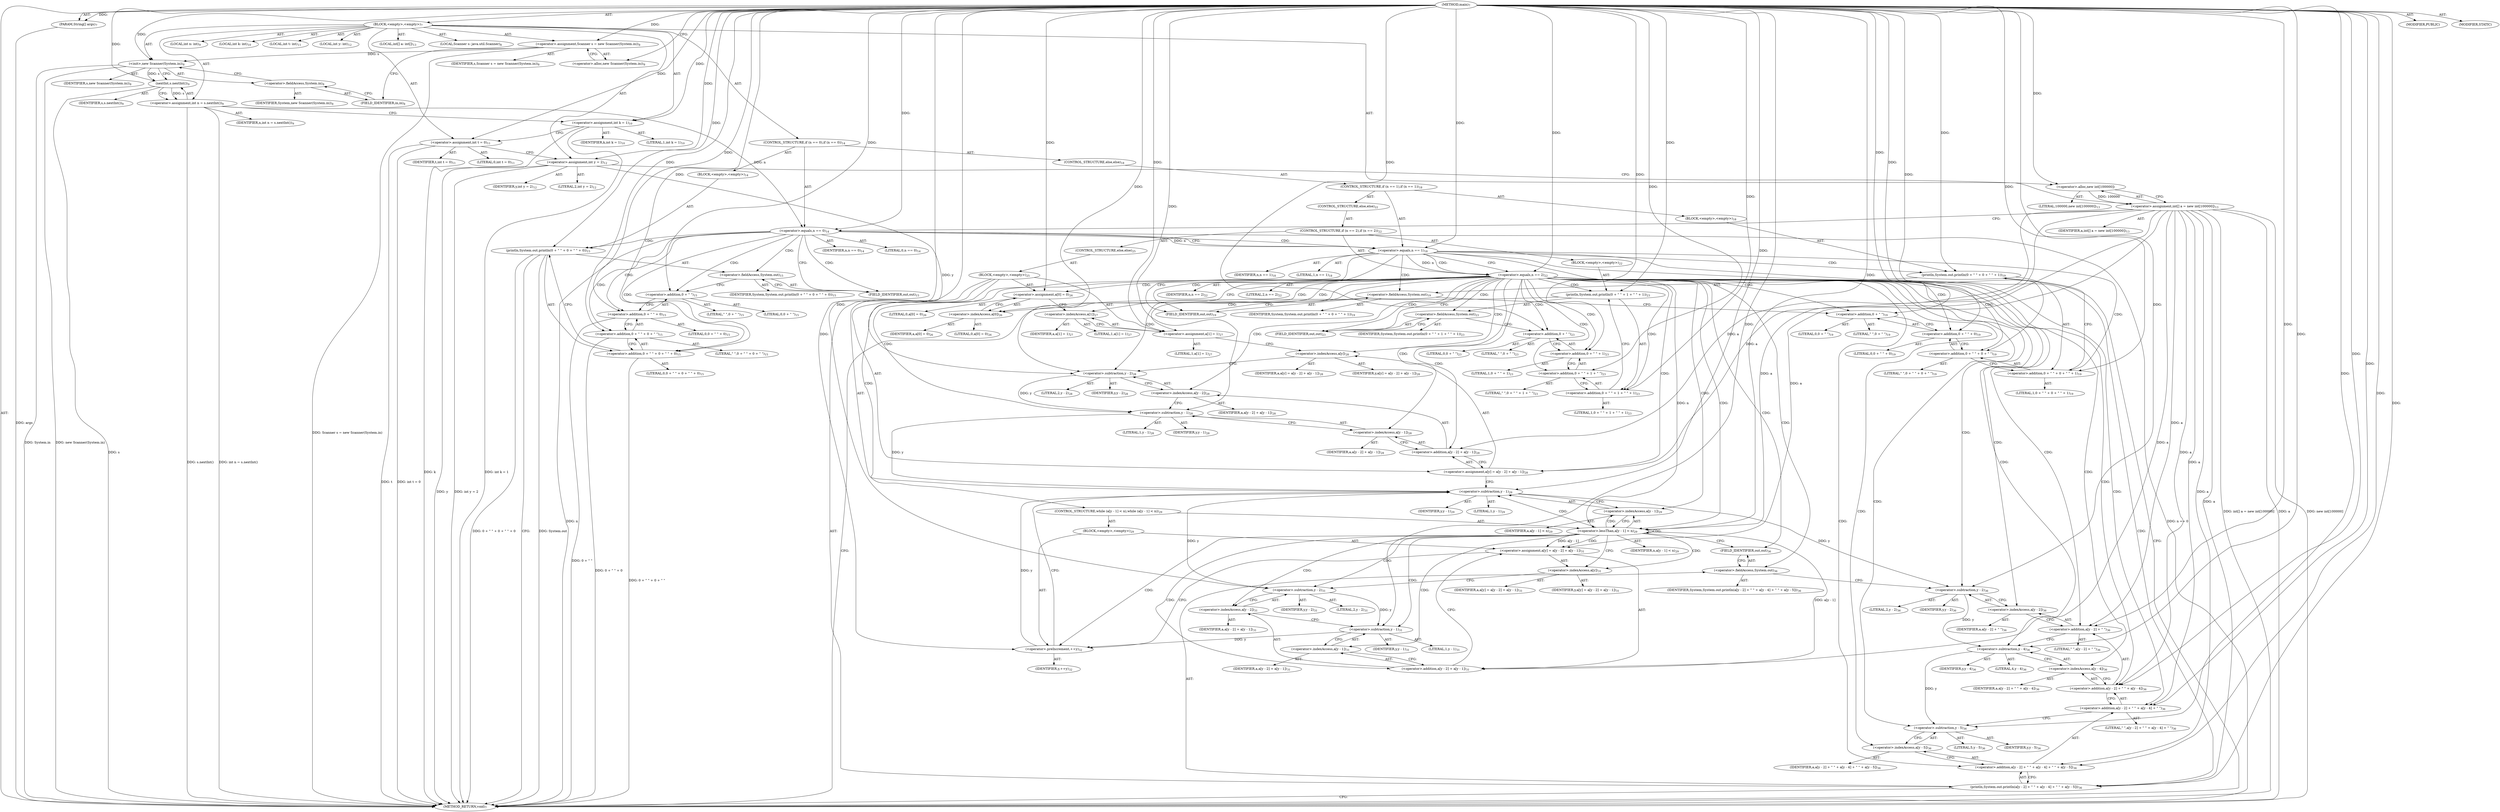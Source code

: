 digraph "main" {  
"19" [label = <(METHOD,main)<SUB>7</SUB>> ]
"20" [label = <(PARAM,String[] args)<SUB>7</SUB>> ]
"21" [label = <(BLOCK,&lt;empty&gt;,&lt;empty&gt;)<SUB>7</SUB>> ]
"4" [label = <(LOCAL,Scanner s: java.util.Scanner)<SUB>8</SUB>> ]
"22" [label = <(&lt;operator&gt;.assignment,Scanner s = new Scanner(System.in))<SUB>8</SUB>> ]
"23" [label = <(IDENTIFIER,s,Scanner s = new Scanner(System.in))<SUB>8</SUB>> ]
"24" [label = <(&lt;operator&gt;.alloc,new Scanner(System.in))<SUB>8</SUB>> ]
"25" [label = <(&lt;init&gt;,new Scanner(System.in))<SUB>8</SUB>> ]
"3" [label = <(IDENTIFIER,s,new Scanner(System.in))<SUB>8</SUB>> ]
"26" [label = <(&lt;operator&gt;.fieldAccess,System.in)<SUB>8</SUB>> ]
"27" [label = <(IDENTIFIER,System,new Scanner(System.in))<SUB>8</SUB>> ]
"28" [label = <(FIELD_IDENTIFIER,in,in)<SUB>8</SUB>> ]
"29" [label = <(LOCAL,int n: int)<SUB>9</SUB>> ]
"30" [label = <(&lt;operator&gt;.assignment,int n = s.nextInt())<SUB>9</SUB>> ]
"31" [label = <(IDENTIFIER,n,int n = s.nextInt())<SUB>9</SUB>> ]
"32" [label = <(nextInt,s.nextInt())<SUB>9</SUB>> ]
"33" [label = <(IDENTIFIER,s,s.nextInt())<SUB>9</SUB>> ]
"34" [label = <(LOCAL,int k: int)<SUB>10</SUB>> ]
"35" [label = <(&lt;operator&gt;.assignment,int k = 1)<SUB>10</SUB>> ]
"36" [label = <(IDENTIFIER,k,int k = 1)<SUB>10</SUB>> ]
"37" [label = <(LITERAL,1,int k = 1)<SUB>10</SUB>> ]
"38" [label = <(LOCAL,int t: int)<SUB>11</SUB>> ]
"39" [label = <(&lt;operator&gt;.assignment,int t = 0)<SUB>11</SUB>> ]
"40" [label = <(IDENTIFIER,t,int t = 0)<SUB>11</SUB>> ]
"41" [label = <(LITERAL,0,int t = 0)<SUB>11</SUB>> ]
"42" [label = <(LOCAL,int y: int)<SUB>12</SUB>> ]
"43" [label = <(&lt;operator&gt;.assignment,int y = 2)<SUB>12</SUB>> ]
"44" [label = <(IDENTIFIER,y,int y = 2)<SUB>12</SUB>> ]
"45" [label = <(LITERAL,2,int y = 2)<SUB>12</SUB>> ]
"46" [label = <(LOCAL,int[] a: int[])<SUB>13</SUB>> ]
"47" [label = <(&lt;operator&gt;.assignment,int[] a = new int[100000])<SUB>13</SUB>> ]
"48" [label = <(IDENTIFIER,a,int[] a = new int[100000])<SUB>13</SUB>> ]
"49" [label = <(&lt;operator&gt;.alloc,new int[100000])> ]
"50" [label = <(LITERAL,100000,new int[100000])<SUB>13</SUB>> ]
"51" [label = <(CONTROL_STRUCTURE,if (n == 0),if (n == 0))<SUB>14</SUB>> ]
"52" [label = <(&lt;operator&gt;.equals,n == 0)<SUB>14</SUB>> ]
"53" [label = <(IDENTIFIER,n,n == 0)<SUB>14</SUB>> ]
"54" [label = <(LITERAL,0,n == 0)<SUB>14</SUB>> ]
"55" [label = <(BLOCK,&lt;empty&gt;,&lt;empty&gt;)<SUB>14</SUB>> ]
"56" [label = <(println,System.out.println(0 + &quot; &quot; + 0 + &quot; &quot; + 0))<SUB>15</SUB>> ]
"57" [label = <(&lt;operator&gt;.fieldAccess,System.out)<SUB>15</SUB>> ]
"58" [label = <(IDENTIFIER,System,System.out.println(0 + &quot; &quot; + 0 + &quot; &quot; + 0))<SUB>15</SUB>> ]
"59" [label = <(FIELD_IDENTIFIER,out,out)<SUB>15</SUB>> ]
"60" [label = <(&lt;operator&gt;.addition,0 + &quot; &quot; + 0 + &quot; &quot; + 0)<SUB>15</SUB>> ]
"61" [label = <(&lt;operator&gt;.addition,0 + &quot; &quot; + 0 + &quot; &quot;)<SUB>15</SUB>> ]
"62" [label = <(&lt;operator&gt;.addition,0 + &quot; &quot; + 0)<SUB>15</SUB>> ]
"63" [label = <(&lt;operator&gt;.addition,0 + &quot; &quot;)<SUB>15</SUB>> ]
"64" [label = <(LITERAL,0,0 + &quot; &quot;)<SUB>15</SUB>> ]
"65" [label = <(LITERAL,&quot; &quot;,0 + &quot; &quot;)<SUB>15</SUB>> ]
"66" [label = <(LITERAL,0,0 + &quot; &quot; + 0)<SUB>15</SUB>> ]
"67" [label = <(LITERAL,&quot; &quot;,0 + &quot; &quot; + 0 + &quot; &quot;)<SUB>15</SUB>> ]
"68" [label = <(LITERAL,0,0 + &quot; &quot; + 0 + &quot; &quot; + 0)<SUB>15</SUB>> ]
"69" [label = <(CONTROL_STRUCTURE,else,else)<SUB>18</SUB>> ]
"70" [label = <(CONTROL_STRUCTURE,if (n == 1),if (n == 1))<SUB>18</SUB>> ]
"71" [label = <(&lt;operator&gt;.equals,n == 1)<SUB>18</SUB>> ]
"72" [label = <(IDENTIFIER,n,n == 1)<SUB>18</SUB>> ]
"73" [label = <(LITERAL,1,n == 1)<SUB>18</SUB>> ]
"74" [label = <(BLOCK,&lt;empty&gt;,&lt;empty&gt;)<SUB>18</SUB>> ]
"75" [label = <(println,System.out.println(0 + &quot; &quot; + 0 + &quot; &quot; + 1))<SUB>19</SUB>> ]
"76" [label = <(&lt;operator&gt;.fieldAccess,System.out)<SUB>19</SUB>> ]
"77" [label = <(IDENTIFIER,System,System.out.println(0 + &quot; &quot; + 0 + &quot; &quot; + 1))<SUB>19</SUB>> ]
"78" [label = <(FIELD_IDENTIFIER,out,out)<SUB>19</SUB>> ]
"79" [label = <(&lt;operator&gt;.addition,0 + &quot; &quot; + 0 + &quot; &quot; + 1)<SUB>19</SUB>> ]
"80" [label = <(&lt;operator&gt;.addition,0 + &quot; &quot; + 0 + &quot; &quot;)<SUB>19</SUB>> ]
"81" [label = <(&lt;operator&gt;.addition,0 + &quot; &quot; + 0)<SUB>19</SUB>> ]
"82" [label = <(&lt;operator&gt;.addition,0 + &quot; &quot;)<SUB>19</SUB>> ]
"83" [label = <(LITERAL,0,0 + &quot; &quot;)<SUB>19</SUB>> ]
"84" [label = <(LITERAL,&quot; &quot;,0 + &quot; &quot;)<SUB>19</SUB>> ]
"85" [label = <(LITERAL,0,0 + &quot; &quot; + 0)<SUB>19</SUB>> ]
"86" [label = <(LITERAL,&quot; &quot;,0 + &quot; &quot; + 0 + &quot; &quot;)<SUB>19</SUB>> ]
"87" [label = <(LITERAL,1,0 + &quot; &quot; + 0 + &quot; &quot; + 1)<SUB>19</SUB>> ]
"88" [label = <(CONTROL_STRUCTURE,else,else)<SUB>22</SUB>> ]
"89" [label = <(CONTROL_STRUCTURE,if (n == 2),if (n == 2))<SUB>22</SUB>> ]
"90" [label = <(&lt;operator&gt;.equals,n == 2)<SUB>22</SUB>> ]
"91" [label = <(IDENTIFIER,n,n == 2)<SUB>22</SUB>> ]
"92" [label = <(LITERAL,2,n == 2)<SUB>22</SUB>> ]
"93" [label = <(BLOCK,&lt;empty&gt;,&lt;empty&gt;)<SUB>22</SUB>> ]
"94" [label = <(println,System.out.println(0 + &quot; &quot; + 1 + &quot; &quot; + 1))<SUB>23</SUB>> ]
"95" [label = <(&lt;operator&gt;.fieldAccess,System.out)<SUB>23</SUB>> ]
"96" [label = <(IDENTIFIER,System,System.out.println(0 + &quot; &quot; + 1 + &quot; &quot; + 1))<SUB>23</SUB>> ]
"97" [label = <(FIELD_IDENTIFIER,out,out)<SUB>23</SUB>> ]
"98" [label = <(&lt;operator&gt;.addition,0 + &quot; &quot; + 1 + &quot; &quot; + 1)<SUB>23</SUB>> ]
"99" [label = <(&lt;operator&gt;.addition,0 + &quot; &quot; + 1 + &quot; &quot;)<SUB>23</SUB>> ]
"100" [label = <(&lt;operator&gt;.addition,0 + &quot; &quot; + 1)<SUB>23</SUB>> ]
"101" [label = <(&lt;operator&gt;.addition,0 + &quot; &quot;)<SUB>23</SUB>> ]
"102" [label = <(LITERAL,0,0 + &quot; &quot;)<SUB>23</SUB>> ]
"103" [label = <(LITERAL,&quot; &quot;,0 + &quot; &quot;)<SUB>23</SUB>> ]
"104" [label = <(LITERAL,1,0 + &quot; &quot; + 1)<SUB>23</SUB>> ]
"105" [label = <(LITERAL,&quot; &quot;,0 + &quot; &quot; + 1 + &quot; &quot;)<SUB>23</SUB>> ]
"106" [label = <(LITERAL,1,0 + &quot; &quot; + 1 + &quot; &quot; + 1)<SUB>23</SUB>> ]
"107" [label = <(CONTROL_STRUCTURE,else,else)<SUB>25</SUB>> ]
"108" [label = <(BLOCK,&lt;empty&gt;,&lt;empty&gt;)<SUB>25</SUB>> ]
"109" [label = <(&lt;operator&gt;.assignment,a[0] = 0)<SUB>26</SUB>> ]
"110" [label = <(&lt;operator&gt;.indexAccess,a[0])<SUB>26</SUB>> ]
"111" [label = <(IDENTIFIER,a,a[0] = 0)<SUB>26</SUB>> ]
"112" [label = <(LITERAL,0,a[0] = 0)<SUB>26</SUB>> ]
"113" [label = <(LITERAL,0,a[0] = 0)<SUB>26</SUB>> ]
"114" [label = <(&lt;operator&gt;.assignment,a[1] = 1)<SUB>27</SUB>> ]
"115" [label = <(&lt;operator&gt;.indexAccess,a[1])<SUB>27</SUB>> ]
"116" [label = <(IDENTIFIER,a,a[1] = 1)<SUB>27</SUB>> ]
"117" [label = <(LITERAL,1,a[1] = 1)<SUB>27</SUB>> ]
"118" [label = <(LITERAL,1,a[1] = 1)<SUB>27</SUB>> ]
"119" [label = <(&lt;operator&gt;.assignment,a[y] = a[y - 2] + a[y - 1])<SUB>28</SUB>> ]
"120" [label = <(&lt;operator&gt;.indexAccess,a[y])<SUB>28</SUB>> ]
"121" [label = <(IDENTIFIER,a,a[y] = a[y - 2] + a[y - 1])<SUB>28</SUB>> ]
"122" [label = <(IDENTIFIER,y,a[y] = a[y - 2] + a[y - 1])<SUB>28</SUB>> ]
"123" [label = <(&lt;operator&gt;.addition,a[y - 2] + a[y - 1])<SUB>28</SUB>> ]
"124" [label = <(&lt;operator&gt;.indexAccess,a[y - 2])<SUB>28</SUB>> ]
"125" [label = <(IDENTIFIER,a,a[y - 2] + a[y - 1])<SUB>28</SUB>> ]
"126" [label = <(&lt;operator&gt;.subtraction,y - 2)<SUB>28</SUB>> ]
"127" [label = <(IDENTIFIER,y,y - 2)<SUB>28</SUB>> ]
"128" [label = <(LITERAL,2,y - 2)<SUB>28</SUB>> ]
"129" [label = <(&lt;operator&gt;.indexAccess,a[y - 1])<SUB>28</SUB>> ]
"130" [label = <(IDENTIFIER,a,a[y - 2] + a[y - 1])<SUB>28</SUB>> ]
"131" [label = <(&lt;operator&gt;.subtraction,y - 1)<SUB>28</SUB>> ]
"132" [label = <(IDENTIFIER,y,y - 1)<SUB>28</SUB>> ]
"133" [label = <(LITERAL,1,y - 1)<SUB>28</SUB>> ]
"134" [label = <(CONTROL_STRUCTURE,while (a[y - 1] &lt; n),while (a[y - 1] &lt; n))<SUB>29</SUB>> ]
"135" [label = <(&lt;operator&gt;.lessThan,a[y - 1] &lt; n)<SUB>29</SUB>> ]
"136" [label = <(&lt;operator&gt;.indexAccess,a[y - 1])<SUB>29</SUB>> ]
"137" [label = <(IDENTIFIER,a,a[y - 1] &lt; n)<SUB>29</SUB>> ]
"138" [label = <(&lt;operator&gt;.subtraction,y - 1)<SUB>29</SUB>> ]
"139" [label = <(IDENTIFIER,y,y - 1)<SUB>29</SUB>> ]
"140" [label = <(LITERAL,1,y - 1)<SUB>29</SUB>> ]
"141" [label = <(IDENTIFIER,n,a[y - 1] &lt; n)<SUB>29</SUB>> ]
"142" [label = <(BLOCK,&lt;empty&gt;,&lt;empty&gt;)<SUB>29</SUB>> ]
"143" [label = <(&lt;operator&gt;.assignment,a[y] = a[y - 2] + a[y - 1])<SUB>31</SUB>> ]
"144" [label = <(&lt;operator&gt;.indexAccess,a[y])<SUB>31</SUB>> ]
"145" [label = <(IDENTIFIER,a,a[y] = a[y - 2] + a[y - 1])<SUB>31</SUB>> ]
"146" [label = <(IDENTIFIER,y,a[y] = a[y - 2] + a[y - 1])<SUB>31</SUB>> ]
"147" [label = <(&lt;operator&gt;.addition,a[y - 2] + a[y - 1])<SUB>31</SUB>> ]
"148" [label = <(&lt;operator&gt;.indexAccess,a[y - 2])<SUB>31</SUB>> ]
"149" [label = <(IDENTIFIER,a,a[y - 2] + a[y - 1])<SUB>31</SUB>> ]
"150" [label = <(&lt;operator&gt;.subtraction,y - 2)<SUB>31</SUB>> ]
"151" [label = <(IDENTIFIER,y,y - 2)<SUB>31</SUB>> ]
"152" [label = <(LITERAL,2,y - 2)<SUB>31</SUB>> ]
"153" [label = <(&lt;operator&gt;.indexAccess,a[y - 1])<SUB>31</SUB>> ]
"154" [label = <(IDENTIFIER,a,a[y - 2] + a[y - 1])<SUB>31</SUB>> ]
"155" [label = <(&lt;operator&gt;.subtraction,y - 1)<SUB>31</SUB>> ]
"156" [label = <(IDENTIFIER,y,y - 1)<SUB>31</SUB>> ]
"157" [label = <(LITERAL,1,y - 1)<SUB>31</SUB>> ]
"158" [label = <(&lt;operator&gt;.preIncrement,++y)<SUB>32</SUB>> ]
"159" [label = <(IDENTIFIER,y,++y)<SUB>32</SUB>> ]
"160" [label = <(println,System.out.println(a[y - 2] + &quot; &quot; + a[y - 4] + &quot; &quot; + a[y - 5]))<SUB>36</SUB>> ]
"161" [label = <(&lt;operator&gt;.fieldAccess,System.out)<SUB>36</SUB>> ]
"162" [label = <(IDENTIFIER,System,System.out.println(a[y - 2] + &quot; &quot; + a[y - 4] + &quot; &quot; + a[y - 5]))<SUB>36</SUB>> ]
"163" [label = <(FIELD_IDENTIFIER,out,out)<SUB>36</SUB>> ]
"164" [label = <(&lt;operator&gt;.addition,a[y - 2] + &quot; &quot; + a[y - 4] + &quot; &quot; + a[y - 5])<SUB>36</SUB>> ]
"165" [label = <(&lt;operator&gt;.addition,a[y - 2] + &quot; &quot; + a[y - 4] + &quot; &quot;)<SUB>36</SUB>> ]
"166" [label = <(&lt;operator&gt;.addition,a[y - 2] + &quot; &quot; + a[y - 4])<SUB>36</SUB>> ]
"167" [label = <(&lt;operator&gt;.addition,a[y - 2] + &quot; &quot;)<SUB>36</SUB>> ]
"168" [label = <(&lt;operator&gt;.indexAccess,a[y - 2])<SUB>36</SUB>> ]
"169" [label = <(IDENTIFIER,a,a[y - 2] + &quot; &quot;)<SUB>36</SUB>> ]
"170" [label = <(&lt;operator&gt;.subtraction,y - 2)<SUB>36</SUB>> ]
"171" [label = <(IDENTIFIER,y,y - 2)<SUB>36</SUB>> ]
"172" [label = <(LITERAL,2,y - 2)<SUB>36</SUB>> ]
"173" [label = <(LITERAL,&quot; &quot;,a[y - 2] + &quot; &quot;)<SUB>36</SUB>> ]
"174" [label = <(&lt;operator&gt;.indexAccess,a[y - 4])<SUB>36</SUB>> ]
"175" [label = <(IDENTIFIER,a,a[y - 2] + &quot; &quot; + a[y - 4])<SUB>36</SUB>> ]
"176" [label = <(&lt;operator&gt;.subtraction,y - 4)<SUB>36</SUB>> ]
"177" [label = <(IDENTIFIER,y,y - 4)<SUB>36</SUB>> ]
"178" [label = <(LITERAL,4,y - 4)<SUB>36</SUB>> ]
"179" [label = <(LITERAL,&quot; &quot;,a[y - 2] + &quot; &quot; + a[y - 4] + &quot; &quot;)<SUB>36</SUB>> ]
"180" [label = <(&lt;operator&gt;.indexAccess,a[y - 5])<SUB>36</SUB>> ]
"181" [label = <(IDENTIFIER,a,a[y - 2] + &quot; &quot; + a[y - 4] + &quot; &quot; + a[y - 5])<SUB>36</SUB>> ]
"182" [label = <(&lt;operator&gt;.subtraction,y - 5)<SUB>36</SUB>> ]
"183" [label = <(IDENTIFIER,y,y - 5)<SUB>36</SUB>> ]
"184" [label = <(LITERAL,5,y - 5)<SUB>36</SUB>> ]
"185" [label = <(MODIFIER,PUBLIC)> ]
"186" [label = <(MODIFIER,STATIC)> ]
"187" [label = <(METHOD_RETURN,void)<SUB>7</SUB>> ]
  "19" -> "20"  [ label = "AST: "] 
  "19" -> "21"  [ label = "AST: "] 
  "19" -> "185"  [ label = "AST: "] 
  "19" -> "186"  [ label = "AST: "] 
  "19" -> "187"  [ label = "AST: "] 
  "21" -> "4"  [ label = "AST: "] 
  "21" -> "22"  [ label = "AST: "] 
  "21" -> "25"  [ label = "AST: "] 
  "21" -> "29"  [ label = "AST: "] 
  "21" -> "30"  [ label = "AST: "] 
  "21" -> "34"  [ label = "AST: "] 
  "21" -> "35"  [ label = "AST: "] 
  "21" -> "38"  [ label = "AST: "] 
  "21" -> "39"  [ label = "AST: "] 
  "21" -> "42"  [ label = "AST: "] 
  "21" -> "43"  [ label = "AST: "] 
  "21" -> "46"  [ label = "AST: "] 
  "21" -> "47"  [ label = "AST: "] 
  "21" -> "51"  [ label = "AST: "] 
  "22" -> "23"  [ label = "AST: "] 
  "22" -> "24"  [ label = "AST: "] 
  "25" -> "3"  [ label = "AST: "] 
  "25" -> "26"  [ label = "AST: "] 
  "26" -> "27"  [ label = "AST: "] 
  "26" -> "28"  [ label = "AST: "] 
  "30" -> "31"  [ label = "AST: "] 
  "30" -> "32"  [ label = "AST: "] 
  "32" -> "33"  [ label = "AST: "] 
  "35" -> "36"  [ label = "AST: "] 
  "35" -> "37"  [ label = "AST: "] 
  "39" -> "40"  [ label = "AST: "] 
  "39" -> "41"  [ label = "AST: "] 
  "43" -> "44"  [ label = "AST: "] 
  "43" -> "45"  [ label = "AST: "] 
  "47" -> "48"  [ label = "AST: "] 
  "47" -> "49"  [ label = "AST: "] 
  "49" -> "50"  [ label = "AST: "] 
  "51" -> "52"  [ label = "AST: "] 
  "51" -> "55"  [ label = "AST: "] 
  "51" -> "69"  [ label = "AST: "] 
  "52" -> "53"  [ label = "AST: "] 
  "52" -> "54"  [ label = "AST: "] 
  "55" -> "56"  [ label = "AST: "] 
  "56" -> "57"  [ label = "AST: "] 
  "56" -> "60"  [ label = "AST: "] 
  "57" -> "58"  [ label = "AST: "] 
  "57" -> "59"  [ label = "AST: "] 
  "60" -> "61"  [ label = "AST: "] 
  "60" -> "68"  [ label = "AST: "] 
  "61" -> "62"  [ label = "AST: "] 
  "61" -> "67"  [ label = "AST: "] 
  "62" -> "63"  [ label = "AST: "] 
  "62" -> "66"  [ label = "AST: "] 
  "63" -> "64"  [ label = "AST: "] 
  "63" -> "65"  [ label = "AST: "] 
  "69" -> "70"  [ label = "AST: "] 
  "70" -> "71"  [ label = "AST: "] 
  "70" -> "74"  [ label = "AST: "] 
  "70" -> "88"  [ label = "AST: "] 
  "71" -> "72"  [ label = "AST: "] 
  "71" -> "73"  [ label = "AST: "] 
  "74" -> "75"  [ label = "AST: "] 
  "75" -> "76"  [ label = "AST: "] 
  "75" -> "79"  [ label = "AST: "] 
  "76" -> "77"  [ label = "AST: "] 
  "76" -> "78"  [ label = "AST: "] 
  "79" -> "80"  [ label = "AST: "] 
  "79" -> "87"  [ label = "AST: "] 
  "80" -> "81"  [ label = "AST: "] 
  "80" -> "86"  [ label = "AST: "] 
  "81" -> "82"  [ label = "AST: "] 
  "81" -> "85"  [ label = "AST: "] 
  "82" -> "83"  [ label = "AST: "] 
  "82" -> "84"  [ label = "AST: "] 
  "88" -> "89"  [ label = "AST: "] 
  "89" -> "90"  [ label = "AST: "] 
  "89" -> "93"  [ label = "AST: "] 
  "89" -> "107"  [ label = "AST: "] 
  "90" -> "91"  [ label = "AST: "] 
  "90" -> "92"  [ label = "AST: "] 
  "93" -> "94"  [ label = "AST: "] 
  "94" -> "95"  [ label = "AST: "] 
  "94" -> "98"  [ label = "AST: "] 
  "95" -> "96"  [ label = "AST: "] 
  "95" -> "97"  [ label = "AST: "] 
  "98" -> "99"  [ label = "AST: "] 
  "98" -> "106"  [ label = "AST: "] 
  "99" -> "100"  [ label = "AST: "] 
  "99" -> "105"  [ label = "AST: "] 
  "100" -> "101"  [ label = "AST: "] 
  "100" -> "104"  [ label = "AST: "] 
  "101" -> "102"  [ label = "AST: "] 
  "101" -> "103"  [ label = "AST: "] 
  "107" -> "108"  [ label = "AST: "] 
  "108" -> "109"  [ label = "AST: "] 
  "108" -> "114"  [ label = "AST: "] 
  "108" -> "119"  [ label = "AST: "] 
  "108" -> "134"  [ label = "AST: "] 
  "108" -> "160"  [ label = "AST: "] 
  "109" -> "110"  [ label = "AST: "] 
  "109" -> "113"  [ label = "AST: "] 
  "110" -> "111"  [ label = "AST: "] 
  "110" -> "112"  [ label = "AST: "] 
  "114" -> "115"  [ label = "AST: "] 
  "114" -> "118"  [ label = "AST: "] 
  "115" -> "116"  [ label = "AST: "] 
  "115" -> "117"  [ label = "AST: "] 
  "119" -> "120"  [ label = "AST: "] 
  "119" -> "123"  [ label = "AST: "] 
  "120" -> "121"  [ label = "AST: "] 
  "120" -> "122"  [ label = "AST: "] 
  "123" -> "124"  [ label = "AST: "] 
  "123" -> "129"  [ label = "AST: "] 
  "124" -> "125"  [ label = "AST: "] 
  "124" -> "126"  [ label = "AST: "] 
  "126" -> "127"  [ label = "AST: "] 
  "126" -> "128"  [ label = "AST: "] 
  "129" -> "130"  [ label = "AST: "] 
  "129" -> "131"  [ label = "AST: "] 
  "131" -> "132"  [ label = "AST: "] 
  "131" -> "133"  [ label = "AST: "] 
  "134" -> "135"  [ label = "AST: "] 
  "134" -> "142"  [ label = "AST: "] 
  "135" -> "136"  [ label = "AST: "] 
  "135" -> "141"  [ label = "AST: "] 
  "136" -> "137"  [ label = "AST: "] 
  "136" -> "138"  [ label = "AST: "] 
  "138" -> "139"  [ label = "AST: "] 
  "138" -> "140"  [ label = "AST: "] 
  "142" -> "143"  [ label = "AST: "] 
  "142" -> "158"  [ label = "AST: "] 
  "143" -> "144"  [ label = "AST: "] 
  "143" -> "147"  [ label = "AST: "] 
  "144" -> "145"  [ label = "AST: "] 
  "144" -> "146"  [ label = "AST: "] 
  "147" -> "148"  [ label = "AST: "] 
  "147" -> "153"  [ label = "AST: "] 
  "148" -> "149"  [ label = "AST: "] 
  "148" -> "150"  [ label = "AST: "] 
  "150" -> "151"  [ label = "AST: "] 
  "150" -> "152"  [ label = "AST: "] 
  "153" -> "154"  [ label = "AST: "] 
  "153" -> "155"  [ label = "AST: "] 
  "155" -> "156"  [ label = "AST: "] 
  "155" -> "157"  [ label = "AST: "] 
  "158" -> "159"  [ label = "AST: "] 
  "160" -> "161"  [ label = "AST: "] 
  "160" -> "164"  [ label = "AST: "] 
  "161" -> "162"  [ label = "AST: "] 
  "161" -> "163"  [ label = "AST: "] 
  "164" -> "165"  [ label = "AST: "] 
  "164" -> "180"  [ label = "AST: "] 
  "165" -> "166"  [ label = "AST: "] 
  "165" -> "179"  [ label = "AST: "] 
  "166" -> "167"  [ label = "AST: "] 
  "166" -> "174"  [ label = "AST: "] 
  "167" -> "168"  [ label = "AST: "] 
  "167" -> "173"  [ label = "AST: "] 
  "168" -> "169"  [ label = "AST: "] 
  "168" -> "170"  [ label = "AST: "] 
  "170" -> "171"  [ label = "AST: "] 
  "170" -> "172"  [ label = "AST: "] 
  "174" -> "175"  [ label = "AST: "] 
  "174" -> "176"  [ label = "AST: "] 
  "176" -> "177"  [ label = "AST: "] 
  "176" -> "178"  [ label = "AST: "] 
  "180" -> "181"  [ label = "AST: "] 
  "180" -> "182"  [ label = "AST: "] 
  "182" -> "183"  [ label = "AST: "] 
  "182" -> "184"  [ label = "AST: "] 
  "22" -> "28"  [ label = "CFG: "] 
  "25" -> "32"  [ label = "CFG: "] 
  "30" -> "35"  [ label = "CFG: "] 
  "35" -> "39"  [ label = "CFG: "] 
  "39" -> "43"  [ label = "CFG: "] 
  "43" -> "49"  [ label = "CFG: "] 
  "47" -> "52"  [ label = "CFG: "] 
  "24" -> "22"  [ label = "CFG: "] 
  "26" -> "25"  [ label = "CFG: "] 
  "32" -> "30"  [ label = "CFG: "] 
  "49" -> "47"  [ label = "CFG: "] 
  "52" -> "59"  [ label = "CFG: "] 
  "52" -> "71"  [ label = "CFG: "] 
  "28" -> "26"  [ label = "CFG: "] 
  "56" -> "187"  [ label = "CFG: "] 
  "57" -> "63"  [ label = "CFG: "] 
  "60" -> "56"  [ label = "CFG: "] 
  "71" -> "78"  [ label = "CFG: "] 
  "71" -> "90"  [ label = "CFG: "] 
  "59" -> "57"  [ label = "CFG: "] 
  "61" -> "60"  [ label = "CFG: "] 
  "75" -> "187"  [ label = "CFG: "] 
  "62" -> "61"  [ label = "CFG: "] 
  "76" -> "82"  [ label = "CFG: "] 
  "79" -> "75"  [ label = "CFG: "] 
  "90" -> "97"  [ label = "CFG: "] 
  "90" -> "110"  [ label = "CFG: "] 
  "63" -> "62"  [ label = "CFG: "] 
  "78" -> "76"  [ label = "CFG: "] 
  "80" -> "79"  [ label = "CFG: "] 
  "94" -> "187"  [ label = "CFG: "] 
  "81" -> "80"  [ label = "CFG: "] 
  "95" -> "101"  [ label = "CFG: "] 
  "98" -> "94"  [ label = "CFG: "] 
  "109" -> "115"  [ label = "CFG: "] 
  "114" -> "120"  [ label = "CFG: "] 
  "119" -> "138"  [ label = "CFG: "] 
  "160" -> "187"  [ label = "CFG: "] 
  "82" -> "81"  [ label = "CFG: "] 
  "97" -> "95"  [ label = "CFG: "] 
  "99" -> "98"  [ label = "CFG: "] 
  "110" -> "109"  [ label = "CFG: "] 
  "115" -> "114"  [ label = "CFG: "] 
  "120" -> "126"  [ label = "CFG: "] 
  "123" -> "119"  [ label = "CFG: "] 
  "135" -> "144"  [ label = "CFG: "] 
  "135" -> "163"  [ label = "CFG: "] 
  "161" -> "170"  [ label = "CFG: "] 
  "164" -> "160"  [ label = "CFG: "] 
  "100" -> "99"  [ label = "CFG: "] 
  "124" -> "131"  [ label = "CFG: "] 
  "129" -> "123"  [ label = "CFG: "] 
  "136" -> "135"  [ label = "CFG: "] 
  "143" -> "158"  [ label = "CFG: "] 
  "158" -> "138"  [ label = "CFG: "] 
  "163" -> "161"  [ label = "CFG: "] 
  "165" -> "182"  [ label = "CFG: "] 
  "180" -> "164"  [ label = "CFG: "] 
  "101" -> "100"  [ label = "CFG: "] 
  "126" -> "124"  [ label = "CFG: "] 
  "131" -> "129"  [ label = "CFG: "] 
  "138" -> "136"  [ label = "CFG: "] 
  "144" -> "150"  [ label = "CFG: "] 
  "147" -> "143"  [ label = "CFG: "] 
  "166" -> "165"  [ label = "CFG: "] 
  "182" -> "180"  [ label = "CFG: "] 
  "148" -> "155"  [ label = "CFG: "] 
  "153" -> "147"  [ label = "CFG: "] 
  "167" -> "176"  [ label = "CFG: "] 
  "174" -> "166"  [ label = "CFG: "] 
  "150" -> "148"  [ label = "CFG: "] 
  "155" -> "153"  [ label = "CFG: "] 
  "168" -> "167"  [ label = "CFG: "] 
  "176" -> "174"  [ label = "CFG: "] 
  "170" -> "168"  [ label = "CFG: "] 
  "19" -> "24"  [ label = "CFG: "] 
  "20" -> "187"  [ label = "DDG: args"] 
  "22" -> "187"  [ label = "DDG: Scanner s = new Scanner(System.in)"] 
  "25" -> "187"  [ label = "DDG: System.in"] 
  "25" -> "187"  [ label = "DDG: new Scanner(System.in)"] 
  "32" -> "187"  [ label = "DDG: s"] 
  "30" -> "187"  [ label = "DDG: s.nextInt()"] 
  "30" -> "187"  [ label = "DDG: int n = s.nextInt()"] 
  "35" -> "187"  [ label = "DDG: k"] 
  "35" -> "187"  [ label = "DDG: int k = 1"] 
  "39" -> "187"  [ label = "DDG: t"] 
  "39" -> "187"  [ label = "DDG: int t = 0"] 
  "43" -> "187"  [ label = "DDG: y"] 
  "43" -> "187"  [ label = "DDG: int y = 2"] 
  "47" -> "187"  [ label = "DDG: a"] 
  "47" -> "187"  [ label = "DDG: new int[100000]"] 
  "47" -> "187"  [ label = "DDG: int[] a = new int[100000]"] 
  "52" -> "187"  [ label = "DDG: n"] 
  "52" -> "187"  [ label = "DDG: n == 0"] 
  "56" -> "187"  [ label = "DDG: System.out"] 
  "62" -> "187"  [ label = "DDG: 0 + &quot; &quot;"] 
  "61" -> "187"  [ label = "DDG: 0 + &quot; &quot; + 0"] 
  "60" -> "187"  [ label = "DDG: 0 + &quot; &quot; + 0 + &quot; &quot;"] 
  "56" -> "187"  [ label = "DDG: 0 + &quot; &quot; + 0 + &quot; &quot; + 0"] 
  "19" -> "20"  [ label = "DDG: "] 
  "19" -> "22"  [ label = "DDG: "] 
  "32" -> "30"  [ label = "DDG: s"] 
  "19" -> "35"  [ label = "DDG: "] 
  "19" -> "39"  [ label = "DDG: "] 
  "19" -> "43"  [ label = "DDG: "] 
  "49" -> "47"  [ label = "DDG: 100000"] 
  "22" -> "25"  [ label = "DDG: s"] 
  "19" -> "25"  [ label = "DDG: "] 
  "25" -> "32"  [ label = "DDG: s"] 
  "19" -> "32"  [ label = "DDG: "] 
  "19" -> "49"  [ label = "DDG: "] 
  "30" -> "52"  [ label = "DDG: n"] 
  "19" -> "52"  [ label = "DDG: "] 
  "19" -> "56"  [ label = "DDG: "] 
  "19" -> "60"  [ label = "DDG: "] 
  "52" -> "71"  [ label = "DDG: n"] 
  "19" -> "71"  [ label = "DDG: "] 
  "19" -> "61"  [ label = "DDG: "] 
  "19" -> "75"  [ label = "DDG: "] 
  "19" -> "62"  [ label = "DDG: "] 
  "19" -> "79"  [ label = "DDG: "] 
  "71" -> "90"  [ label = "DDG: n"] 
  "19" -> "90"  [ label = "DDG: "] 
  "19" -> "63"  [ label = "DDG: "] 
  "19" -> "80"  [ label = "DDG: "] 
  "19" -> "94"  [ label = "DDG: "] 
  "19" -> "109"  [ label = "DDG: "] 
  "19" -> "114"  [ label = "DDG: "] 
  "47" -> "119"  [ label = "DDG: a"] 
  "19" -> "81"  [ label = "DDG: "] 
  "19" -> "98"  [ label = "DDG: "] 
  "47" -> "160"  [ label = "DDG: a"] 
  "19" -> "160"  [ label = "DDG: "] 
  "19" -> "82"  [ label = "DDG: "] 
  "19" -> "99"  [ label = "DDG: "] 
  "47" -> "123"  [ label = "DDG: a"] 
  "47" -> "135"  [ label = "DDG: a"] 
  "90" -> "135"  [ label = "DDG: n"] 
  "19" -> "135"  [ label = "DDG: "] 
  "47" -> "143"  [ label = "DDG: a"] 
  "135" -> "143"  [ label = "DDG: a[y - 1]"] 
  "47" -> "164"  [ label = "DDG: a"] 
  "19" -> "164"  [ label = "DDG: "] 
  "19" -> "100"  [ label = "DDG: "] 
  "155" -> "158"  [ label = "DDG: y"] 
  "19" -> "158"  [ label = "DDG: "] 
  "47" -> "165"  [ label = "DDG: a"] 
  "19" -> "165"  [ label = "DDG: "] 
  "19" -> "101"  [ label = "DDG: "] 
  "43" -> "126"  [ label = "DDG: y"] 
  "19" -> "126"  [ label = "DDG: "] 
  "126" -> "131"  [ label = "DDG: y"] 
  "19" -> "131"  [ label = "DDG: "] 
  "131" -> "138"  [ label = "DDG: y"] 
  "158" -> "138"  [ label = "DDG: y"] 
  "19" -> "138"  [ label = "DDG: "] 
  "47" -> "147"  [ label = "DDG: a"] 
  "135" -> "147"  [ label = "DDG: a[y - 1]"] 
  "47" -> "166"  [ label = "DDG: a"] 
  "19" -> "166"  [ label = "DDG: "] 
  "176" -> "182"  [ label = "DDG: y"] 
  "19" -> "182"  [ label = "DDG: "] 
  "47" -> "167"  [ label = "DDG: a"] 
  "19" -> "167"  [ label = "DDG: "] 
  "138" -> "150"  [ label = "DDG: y"] 
  "19" -> "150"  [ label = "DDG: "] 
  "150" -> "155"  [ label = "DDG: y"] 
  "19" -> "155"  [ label = "DDG: "] 
  "170" -> "176"  [ label = "DDG: y"] 
  "19" -> "176"  [ label = "DDG: "] 
  "138" -> "170"  [ label = "DDG: y"] 
  "19" -> "170"  [ label = "DDG: "] 
  "52" -> "60"  [ label = "CDG: "] 
  "52" -> "57"  [ label = "CDG: "] 
  "52" -> "56"  [ label = "CDG: "] 
  "52" -> "59"  [ label = "CDG: "] 
  "52" -> "61"  [ label = "CDG: "] 
  "52" -> "71"  [ label = "CDG: "] 
  "52" -> "63"  [ label = "CDG: "] 
  "52" -> "62"  [ label = "CDG: "] 
  "71" -> "75"  [ label = "CDG: "] 
  "71" -> "81"  [ label = "CDG: "] 
  "71" -> "76"  [ label = "CDG: "] 
  "71" -> "90"  [ label = "CDG: "] 
  "71" -> "79"  [ label = "CDG: "] 
  "71" -> "80"  [ label = "CDG: "] 
  "71" -> "82"  [ label = "CDG: "] 
  "71" -> "78"  [ label = "CDG: "] 
  "90" -> "94"  [ label = "CDG: "] 
  "90" -> "115"  [ label = "CDG: "] 
  "90" -> "167"  [ label = "CDG: "] 
  "90" -> "98"  [ label = "CDG: "] 
  "90" -> "120"  [ label = "CDG: "] 
  "90" -> "136"  [ label = "CDG: "] 
  "90" -> "161"  [ label = "CDG: "] 
  "90" -> "163"  [ label = "CDG: "] 
  "90" -> "114"  [ label = "CDG: "] 
  "90" -> "131"  [ label = "CDG: "] 
  "90" -> "119"  [ label = "CDG: "] 
  "90" -> "95"  [ label = "CDG: "] 
  "90" -> "168"  [ label = "CDG: "] 
  "90" -> "170"  [ label = "CDG: "] 
  "90" -> "97"  [ label = "CDG: "] 
  "90" -> "129"  [ label = "CDG: "] 
  "90" -> "138"  [ label = "CDG: "] 
  "90" -> "101"  [ label = "CDG: "] 
  "90" -> "100"  [ label = "CDG: "] 
  "90" -> "174"  [ label = "CDG: "] 
  "90" -> "182"  [ label = "CDG: "] 
  "90" -> "164"  [ label = "CDG: "] 
  "90" -> "180"  [ label = "CDG: "] 
  "90" -> "160"  [ label = "CDG: "] 
  "90" -> "99"  [ label = "CDG: "] 
  "90" -> "166"  [ label = "CDG: "] 
  "90" -> "123"  [ label = "CDG: "] 
  "90" -> "176"  [ label = "CDG: "] 
  "90" -> "126"  [ label = "CDG: "] 
  "90" -> "165"  [ label = "CDG: "] 
  "90" -> "135"  [ label = "CDG: "] 
  "90" -> "110"  [ label = "CDG: "] 
  "90" -> "124"  [ label = "CDG: "] 
  "90" -> "109"  [ label = "CDG: "] 
  "135" -> "136"  [ label = "CDG: "] 
  "135" -> "150"  [ label = "CDG: "] 
  "135" -> "153"  [ label = "CDG: "] 
  "135" -> "144"  [ label = "CDG: "] 
  "135" -> "138"  [ label = "CDG: "] 
  "135" -> "148"  [ label = "CDG: "] 
  "135" -> "155"  [ label = "CDG: "] 
  "135" -> "158"  [ label = "CDG: "] 
  "135" -> "143"  [ label = "CDG: "] 
  "135" -> "147"  [ label = "CDG: "] 
  "135" -> "135"  [ label = "CDG: "] 
}
